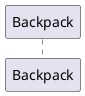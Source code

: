@startuml Rucksack asks

participant Backpack as hát

!startsub GAS_RUCKSACK
!procedure $gasRuck($owner, $obj)
participant $obj
alt #LightSeaGreen gased = true
        sz->$owner : protection(bool)
        $owner->hát : askIfGasProtection
        loop for each tárgy in hátizsák
            hát->$obj ++: areYouAntiGas(bool)
            return bool
        end
        alt van gázvédelme

            alt védelemnek van durabilitije
                hát->>$obj : decreaseDurability
                alt cooldown == 0
                    hát->>$obj !!: delete
                end
            end

            hát-->$owner : return true
            $owner-->sz : return true
        else
            hát-->$owner : return false
            $owner-->sz : return false
            sz->>$owner : paralyze
        end
end
!endprocedure
!endsub

@enduml